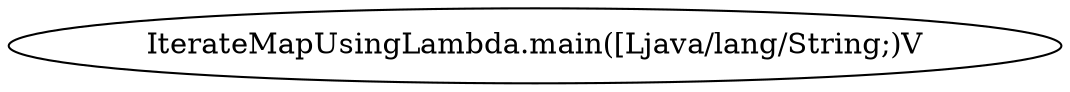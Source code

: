 digraph graphname {
rankdir="LR";
120 [label="IterateMapUsingLambda.main([Ljava/lang/String;)V"]
}
